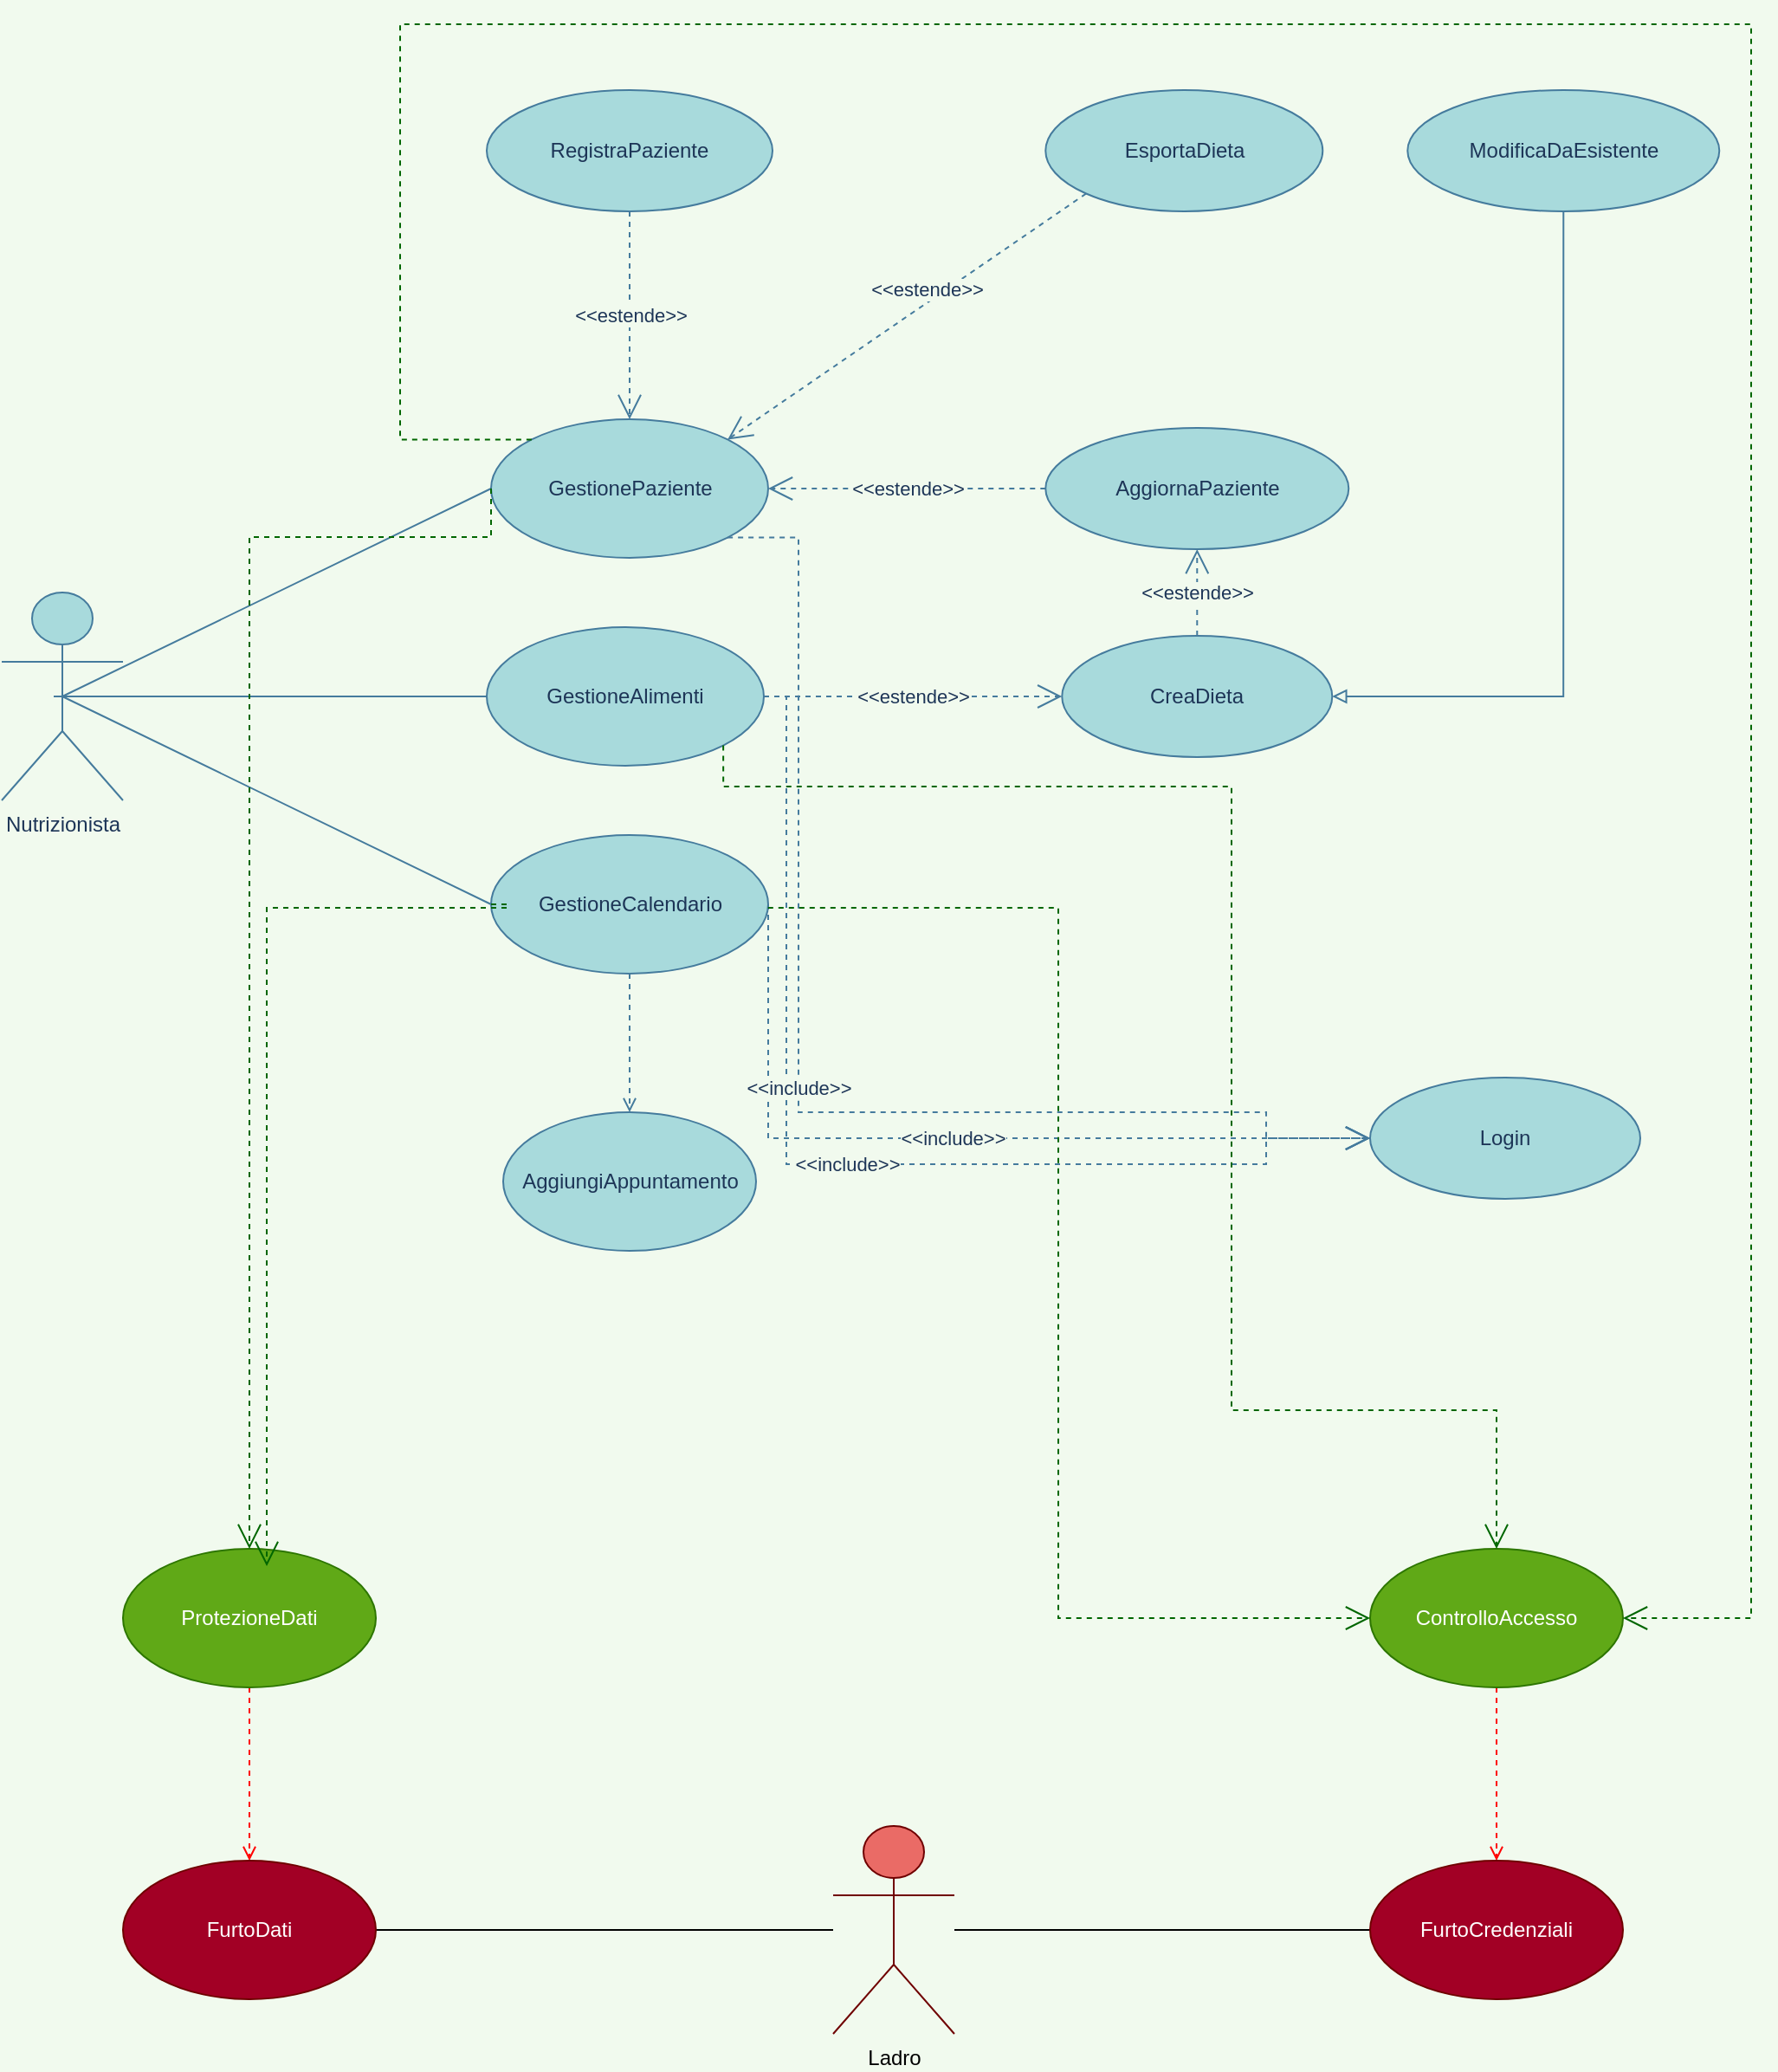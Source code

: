 <mxfile version="17.4.3" type="device"><diagram id="_qOrjvIJloedD4rArHBs" name="Page-1"><mxGraphModel dx="1887" dy="995" grid="1" gridSize="10" guides="1" tooltips="1" connect="1" arrows="1" fold="1" page="1" pageScale="1" pageWidth="1169" pageHeight="827" background="#F1FAEE" math="0" shadow="0"><root><mxCell id="0"/><mxCell id="1" parent="0"/><mxCell id="orX7vJl6tvUpLX1Znt4E-1" value="Nutrizionista" style="shape=umlActor;verticalLabelPosition=bottom;verticalAlign=top;html=1;outlineConnect=0;fillColor=#A8DADC;strokeColor=#457B9D;fontColor=#1D3557;" parent="1" vertex="1"><mxGeometry x="70" y="368" width="70" height="120" as="geometry"/></mxCell><mxCell id="orX7vJl6tvUpLX1Znt4E-3" value="GestioneCalendario&lt;br&gt;" style="ellipse;whiteSpace=wrap;html=1;fillColor=#A8DADC;fontColor=#1D3557;strokeColor=#457B9D;" parent="1" vertex="1"><mxGeometry x="352.5" y="508" width="160" height="80" as="geometry"/></mxCell><mxCell id="orX7vJl6tvUpLX1Znt4E-4" value="CreaDieta" style="ellipse;whiteSpace=wrap;html=1;fillColor=#A8DADC;fontColor=#1D3557;strokeColor=#457B9D;" parent="1" vertex="1"><mxGeometry x="682.14" y="393" width="156" height="70" as="geometry"/></mxCell><mxCell id="orX7vJl6tvUpLX1Znt4E-5" value="RegistraPaziente" style="ellipse;whiteSpace=wrap;html=1;fillColor=#A8DADC;fontColor=#1D3557;strokeColor=#457B9D;" parent="1" vertex="1"><mxGeometry x="350" y="78" width="165" height="70" as="geometry"/></mxCell><mxCell id="orX7vJl6tvUpLX1Znt4E-6" value="EsportaDieta" style="ellipse;whiteSpace=wrap;html=1;fillColor=#A8DADC;fontColor=#1D3557;strokeColor=#457B9D;" parent="1" vertex="1"><mxGeometry x="672.64" y="78" width="160" height="70" as="geometry"/></mxCell><mxCell id="orX7vJl6tvUpLX1Znt4E-9" value="AggiornaPaziente&lt;br&gt;" style="ellipse;whiteSpace=wrap;html=1;fillColor=#A8DADC;fontColor=#1D3557;strokeColor=#457B9D;" parent="1" vertex="1"><mxGeometry x="672.64" y="273" width="175" height="70" as="geometry"/></mxCell><mxCell id="orX7vJl6tvUpLX1Znt4E-10" value="GestioneAlimenti" style="ellipse;whiteSpace=wrap;html=1;fillColor=#A8DADC;fontColor=#1D3557;strokeColor=#457B9D;" parent="1" vertex="1"><mxGeometry x="350" y="388" width="160" height="80" as="geometry"/></mxCell><mxCell id="orX7vJl6tvUpLX1Znt4E-15" value="GestionePaziente&lt;br&gt;" style="ellipse;whiteSpace=wrap;html=1;fillColor=#A8DADC;fontColor=#1D3557;strokeColor=#457B9D;" parent="1" vertex="1"><mxGeometry x="352.5" y="268" width="160" height="80" as="geometry"/></mxCell><mxCell id="N9WoESq8ZXY_kKLxbi27-8" style="edgeStyle=orthogonalEdgeStyle;orthogonalLoop=1;jettySize=auto;html=1;exitX=0.5;exitY=1;exitDx=0;exitDy=0;entryX=1;entryY=0.5;entryDx=0;entryDy=0;endArrow=block;endFill=0;rounded=0;strokeWidth=1;targetPerimeterSpacing=6;labelBackgroundColor=#F1FAEE;strokeColor=#457B9D;fontColor=#1D3557;" parent="1" source="orX7vJl6tvUpLX1Znt4E-16" target="orX7vJl6tvUpLX1Znt4E-4" edge="1"><mxGeometry relative="1" as="geometry"/></mxCell><mxCell id="orX7vJl6tvUpLX1Znt4E-16" value="ModificaDaEsistente" style="ellipse;whiteSpace=wrap;html=1;fillColor=#A8DADC;fontColor=#1D3557;strokeColor=#457B9D;" parent="1" vertex="1"><mxGeometry x="881.64" y="78" width="180" height="70" as="geometry"/></mxCell><mxCell id="orX7vJl6tvUpLX1Znt4E-39" value="AggiungiAppuntamento&lt;br&gt;" style="ellipse;whiteSpace=wrap;html=1;fillColor=#A8DADC;fontColor=#1D3557;strokeColor=#457B9D;" parent="1" vertex="1"><mxGeometry x="359.5" y="668" width="146" height="80" as="geometry"/></mxCell><mxCell id="orX7vJl6tvUpLX1Znt4E-40" value="" style="endArrow=open;html=1;dashed=1; rounded=0;exitX=0.5;exitY=1;exitDx=0;exitDy=0;entryX=0.5;entryY=0;entryDx=0;entryDy=0;labelBackgroundColor=#F1FAEE;strokeColor=#457B9D;fontColor=#1D3557;endFill=0;" parent="1" source="orX7vJl6tvUpLX1Znt4E-3" target="orX7vJl6tvUpLX1Znt4E-39" edge="1"><mxGeometry width="50" height="50" relative="1" as="geometry"><mxPoint x="419.5" y="668" as="sourcePoint"/><mxPoint x="889.5" y="568" as="targetPoint"/></mxGeometry></mxCell><mxCell id="orX7vJl6tvUpLX1Znt4E-49" value="&amp;lt;&amp;lt;estende&amp;gt;&amp;gt;" style="endArrow=open;endSize=12;dashed=1;html=1;rounded=0;fontFamily=Helvetica;exitX=0.5;exitY=1;exitDx=0;exitDy=0;entryX=0.5;entryY=0;entryDx=0;entryDy=0;labelBackgroundColor=#F1FAEE;strokeColor=#457B9D;fontColor=#1D3557;" parent="1" source="orX7vJl6tvUpLX1Znt4E-5" target="orX7vJl6tvUpLX1Znt4E-15" edge="1"><mxGeometry width="160" relative="1" as="geometry"><mxPoint x="609.5" y="288" as="sourcePoint"/><mxPoint x="434.64" y="268" as="targetPoint"/></mxGeometry></mxCell><mxCell id="orX7vJl6tvUpLX1Znt4E-50" value="&amp;lt;&amp;lt;estende&amp;gt;&amp;gt;" style="endArrow=open;endSize=12;dashed=1;html=1;rounded=0;fontFamily=Helvetica;exitX=0;exitY=0.5;exitDx=0;exitDy=0;entryX=1;entryY=0.5;entryDx=0;entryDy=0;labelBackgroundColor=#F1FAEE;strokeColor=#457B9D;fontColor=#1D3557;" parent="1" source="orX7vJl6tvUpLX1Znt4E-9" target="orX7vJl6tvUpLX1Znt4E-15" edge="1"><mxGeometry width="160" relative="1" as="geometry"><mxPoint x="521" y="188" as="sourcePoint"/><mxPoint x="521" y="298" as="targetPoint"/></mxGeometry></mxCell><mxCell id="orX7vJl6tvUpLX1Znt4E-51" value="&amp;lt;&amp;lt;estende&amp;gt;&amp;gt;" style="endArrow=open;endSize=12;dashed=1;html=1;rounded=0;fontFamily=Helvetica;entryX=0.5;entryY=1;entryDx=0;entryDy=0;exitX=0.5;exitY=0;exitDx=0;exitDy=0;labelBackgroundColor=#F1FAEE;strokeColor=#457B9D;fontColor=#1D3557;" parent="1" source="orX7vJl6tvUpLX1Znt4E-4" target="orX7vJl6tvUpLX1Znt4E-9" edge="1"><mxGeometry width="160" relative="1" as="geometry"><mxPoint x="459.5" y="168" as="sourcePoint"/><mxPoint x="459.5" y="278" as="targetPoint"/></mxGeometry></mxCell><mxCell id="N9WoESq8ZXY_kKLxbi27-2" value="&amp;lt;&amp;lt;estende&amp;gt;&amp;gt;" style="endArrow=open;endSize=12;dashed=1;html=1;rounded=0;fontFamily=Helvetica;exitX=0;exitY=1;exitDx=0;exitDy=0;entryX=1;entryY=0;entryDx=0;entryDy=0;labelBackgroundColor=#F1FAEE;strokeColor=#457B9D;fontColor=#1D3557;" parent="1" source="orX7vJl6tvUpLX1Znt4E-6" target="orX7vJl6tvUpLX1Znt4E-15" edge="1"><mxGeometry x="-0.145" y="-7" width="160" relative="1" as="geometry"><mxPoint x="529.5" y="428" as="sourcePoint"/><mxPoint x="921.984" y="317.586" as="targetPoint"/><mxPoint x="1" as="offset"/></mxGeometry></mxCell><mxCell id="N9WoESq8ZXY_kKLxbi27-5" value="&amp;lt;&amp;lt;estende&amp;gt;&amp;gt;" style="endArrow=open;endSize=12;dashed=1;html=1;rounded=0;fontFamily=Helvetica;exitX=1;exitY=0.5;exitDx=0;exitDy=0;entryX=0;entryY=0.5;entryDx=0;entryDy=0;labelBackgroundColor=#F1FAEE;strokeColor=#457B9D;fontColor=#1D3557;" parent="1" source="orX7vJl6tvUpLX1Znt4E-10" target="orX7vJl6tvUpLX1Znt4E-4" edge="1"><mxGeometry width="160" relative="1" as="geometry"><mxPoint x="999.5" y="183" as="sourcePoint"/><mxPoint x="864.5" y="183" as="targetPoint"/></mxGeometry></mxCell><mxCell id="N9WoESq8ZXY_kKLxbi27-11" value="" style="endArrow=none;html=1;rounded=0;entryX=0;entryY=0.5;entryDx=0;entryDy=0;exitX=0.5;exitY=0.5;exitDx=0;exitDy=0;exitPerimeter=0;labelBackgroundColor=#F1FAEE;strokeColor=#457B9D;fontColor=#1D3557;endFill=0;" parent="1" source="orX7vJl6tvUpLX1Znt4E-1" target="orX7vJl6tvUpLX1Znt4E-15" edge="1"><mxGeometry width="50" height="50" relative="1" as="geometry"><mxPoint x="220" y="608" as="sourcePoint"/><mxPoint x="210.0" y="428" as="targetPoint"/></mxGeometry></mxCell><mxCell id="xaVO0P4REZBiCrdYgPka-1" value="" style="endArrow=none;html=1;rounded=0;entryX=0;entryY=0.5;entryDx=0;entryDy=0;labelBackgroundColor=#F1FAEE;strokeColor=#457B9D;fontColor=#1D3557;endFill=0;" parent="1" target="orX7vJl6tvUpLX1Znt4E-10" edge="1"><mxGeometry width="50" height="50" relative="1" as="geometry"><mxPoint x="100" y="428" as="sourcePoint"/><mxPoint x="220.0" y="438" as="targetPoint"/></mxGeometry></mxCell><mxCell id="xaVO0P4REZBiCrdYgPka-2" value="" style="endArrow=none;html=1;rounded=0;entryX=0;entryY=0.5;entryDx=0;entryDy=0;exitX=0.5;exitY=0.5;exitDx=0;exitDy=0;exitPerimeter=0;labelBackgroundColor=#F1FAEE;strokeColor=#457B9D;fontColor=#1D3557;endFill=0;" parent="1" source="orX7vJl6tvUpLX1Znt4E-1" target="orX7vJl6tvUpLX1Znt4E-3" edge="1"><mxGeometry width="50" height="50" relative="1" as="geometry"><mxPoint x="125.0" y="448" as="sourcePoint"/><mxPoint x="230.0" y="448" as="targetPoint"/></mxGeometry></mxCell><mxCell id="xaVO0P4REZBiCrdYgPka-3" value="Login" style="ellipse;whiteSpace=wrap;html=1;fillColor=#A8DADC;fontColor=#1D3557;strokeColor=#457B9D;" parent="1" vertex="1"><mxGeometry x="860.0" y="648" width="156" height="70" as="geometry"/></mxCell><mxCell id="xaVO0P4REZBiCrdYgPka-4" value="&amp;lt;&amp;lt;include&amp;gt;&amp;gt;" style="endArrow=open;endSize=12;dashed=1;html=1;rounded=0;fillColor=#A8DADC;strokeColor=#457B9D;exitX=1;exitY=0.5;exitDx=0;exitDy=0;edgeStyle=orthogonalEdgeStyle;labelBackgroundColor=#F1FAEE;fontColor=#1D3557;" parent="1" source="orX7vJl6tvUpLX1Znt4E-3" target="xaVO0P4REZBiCrdYgPka-3" edge="1"><mxGeometry width="160" relative="1" as="geometry"><mxPoint x="650" y="468" as="sourcePoint"/><mxPoint x="810" y="468" as="targetPoint"/><Array as="points"><mxPoint x="513" y="683"/></Array></mxGeometry></mxCell><mxCell id="xaVO0P4REZBiCrdYgPka-5" value="&amp;lt;&amp;lt;include&amp;gt;&amp;gt;" style="endArrow=open;endSize=12;dashed=1;html=1;rounded=0;fillColor=#A8DADC;strokeColor=#457B9D;exitX=1;exitY=0.5;exitDx=0;exitDy=0;edgeStyle=orthogonalEdgeStyle;entryX=0;entryY=0.5;entryDx=0;entryDy=0;labelBackgroundColor=#F1FAEE;fontColor=#1D3557;" parent="1" source="orX7vJl6tvUpLX1Znt4E-10" target="xaVO0P4REZBiCrdYgPka-3" edge="1"><mxGeometry width="160" relative="1" as="geometry"><mxPoint x="522.5" y="558" as="sourcePoint"/><mxPoint x="770.14" y="658" as="targetPoint"/><Array as="points"><mxPoint x="523" y="428"/><mxPoint x="523" y="698"/><mxPoint x="800" y="698"/></Array></mxGeometry></mxCell><mxCell id="xaVO0P4REZBiCrdYgPka-6" value="&amp;lt;&amp;lt;include&amp;gt;&amp;gt;" style="endArrow=open;endSize=12;dashed=1;html=1;rounded=0;fillColor=#A8DADC;strokeColor=#457B9D;exitX=1;exitY=1;exitDx=0;exitDy=0;edgeStyle=orthogonalEdgeStyle;entryX=0;entryY=0.5;entryDx=0;entryDy=0;labelBackgroundColor=#F1FAEE;fontColor=#1D3557;" parent="1" source="orX7vJl6tvUpLX1Znt4E-15" target="xaVO0P4REZBiCrdYgPka-3" edge="1"><mxGeometry width="160" relative="1" as="geometry"><mxPoint x="558.0" y="468" as="sourcePoint"/><mxPoint x="730.14" y="723" as="targetPoint"/><Array as="points"><mxPoint x="530" y="336"/><mxPoint x="530" y="668"/><mxPoint x="800" y="668"/><mxPoint x="800" y="683"/></Array></mxGeometry></mxCell><mxCell id="xaVO0P4REZBiCrdYgPka-23" value="" style="edgeStyle=orthogonalEdgeStyle;rounded=0;sketch=0;orthogonalLoop=1;jettySize=auto;html=1;fontColor=#000000;strokeColor=#000000;fillColor=#A8DADC;endArrow=none;endFill=0;" parent="1" source="xaVO0P4REZBiCrdYgPka-9" target="xaVO0P4REZBiCrdYgPka-20" edge="1"><mxGeometry relative="1" as="geometry"/></mxCell><mxCell id="xaVO0P4REZBiCrdYgPka-24" style="edgeStyle=orthogonalEdgeStyle;rounded=0;sketch=0;orthogonalLoop=1;jettySize=auto;html=1;entryX=1;entryY=0.5;entryDx=0;entryDy=0;fontColor=#000000;strokeColor=#000000;fillColor=#A8DADC;endArrow=none;endFill=0;" parent="1" source="xaVO0P4REZBiCrdYgPka-9" target="xaVO0P4REZBiCrdYgPka-19" edge="1"><mxGeometry relative="1" as="geometry"/></mxCell><mxCell id="xaVO0P4REZBiCrdYgPka-9" value="Ladro" style="shape=umlActor;verticalLabelPosition=bottom;verticalAlign=top;html=1;outlineConnect=0;fillColor=#EA6B66;strokeColor=#6F0000;fontColor=#000000;gradientColor=none;" parent="1" vertex="1"><mxGeometry x="550" y="1080" width="70" height="120" as="geometry"/></mxCell><mxCell id="xaVO0P4REZBiCrdYgPka-27" style="edgeStyle=orthogonalEdgeStyle;rounded=0;sketch=0;orthogonalLoop=1;jettySize=auto;html=1;fontColor=#000000;strokeColor=#FF0000;fillColor=#a20025;dashed=1;endArrow=open;endFill=0;" parent="1" source="xaVO0P4REZBiCrdYgPka-12" target="xaVO0P4REZBiCrdYgPka-19" edge="1"><mxGeometry relative="1" as="geometry"/></mxCell><mxCell id="xaVO0P4REZBiCrdYgPka-12" value="ProtezioneDati" style="ellipse;whiteSpace=wrap;html=1;fillColor=#60a917;fontColor=#ffffff;strokeColor=#2D7600;" parent="1" vertex="1"><mxGeometry x="140" y="920" width="146" height="80" as="geometry"/></mxCell><mxCell id="xaVO0P4REZBiCrdYgPka-29" style="edgeStyle=orthogonalEdgeStyle;rounded=0;sketch=0;orthogonalLoop=1;jettySize=auto;html=1;entryX=0.5;entryY=0;entryDx=0;entryDy=0;fontColor=#000000;strokeColor=#FF0000;fillColor=#a20025;dashed=1;exitX=0.5;exitY=1;exitDx=0;exitDy=0;endArrow=open;endFill=0;" parent="1" source="xaVO0P4REZBiCrdYgPka-13" target="xaVO0P4REZBiCrdYgPka-20" edge="1"><mxGeometry relative="1" as="geometry"><Array as="points"><mxPoint x="933" y="1090"/><mxPoint x="933" y="1090"/></Array></mxGeometry></mxCell><mxCell id="xaVO0P4REZBiCrdYgPka-13" value="ControlloAccesso" style="ellipse;whiteSpace=wrap;html=1;fillColor=#60a917;fontColor=#ffffff;strokeColor=#2D7600;" parent="1" vertex="1"><mxGeometry x="860" y="920" width="146" height="80" as="geometry"/></mxCell><mxCell id="xaVO0P4REZBiCrdYgPka-15" value="" style="endArrow=open;endSize=12;dashed=1;html=1;rounded=0;sketch=0;fontColor=#000000;strokeColor=#006600;fillColor=#A8DADC;exitX=0;exitY=0.5;exitDx=0;exitDy=0;edgeStyle=orthogonalEdgeStyle;entryX=0.5;entryY=0;entryDx=0;entryDy=0;" parent="1" source="orX7vJl6tvUpLX1Znt4E-15" target="xaVO0P4REZBiCrdYgPka-12" edge="1"><mxGeometry width="160" relative="1" as="geometry"><mxPoint x="620" y="760" as="sourcePoint"/><mxPoint x="260" y="580" as="targetPoint"/><Array as="points"><mxPoint x="352" y="336"/><mxPoint x="213" y="336"/></Array></mxGeometry></mxCell><mxCell id="xaVO0P4REZBiCrdYgPka-17" value="" style="endArrow=open;endSize=12;dashed=1;html=1;rounded=0;sketch=0;fontColor=#000000;strokeColor=#006600;fillColor=#A8DADC;exitX=0;exitY=0.5;exitDx=0;exitDy=0;edgeStyle=orthogonalEdgeStyle;entryX=0.5;entryY=0;entryDx=0;entryDy=0;" parent="1" source="orX7vJl6tvUpLX1Znt4E-3" edge="1"><mxGeometry width="160" relative="1" as="geometry"><mxPoint x="362.5" y="318" as="sourcePoint"/><mxPoint x="223.0" y="930.0" as="targetPoint"/><Array as="points"><mxPoint x="362" y="548"/><mxPoint x="362" y="550"/><mxPoint x="223" y="550"/></Array></mxGeometry></mxCell><mxCell id="xaVO0P4REZBiCrdYgPka-19" value="FurtoDati" style="ellipse;whiteSpace=wrap;html=1;fillColor=#a20025;fontColor=#ffffff;strokeColor=#6F0000;" parent="1" vertex="1"><mxGeometry x="140" y="1100" width="146" height="80" as="geometry"/></mxCell><mxCell id="xaVO0P4REZBiCrdYgPka-20" value="FurtoCredenziali" style="ellipse;whiteSpace=wrap;html=1;fillColor=#a20025;fontColor=#ffffff;strokeColor=#6F0000;" parent="1" vertex="1"><mxGeometry x="860" y="1100" width="146" height="80" as="geometry"/></mxCell><mxCell id="k7KRtTby60SeztBapIgs-2" value="" style="endArrow=open;endSize=12;dashed=1;html=1;rounded=0;sketch=0;fontColor=#000000;strokeColor=#006600;fillColor=#A8DADC;edgeStyle=orthogonalEdgeStyle;entryX=0.5;entryY=0;entryDx=0;entryDy=0;exitX=1;exitY=1;exitDx=0;exitDy=0;" edge="1" parent="1" source="orX7vJl6tvUpLX1Znt4E-10" target="xaVO0P4REZBiCrdYgPka-13"><mxGeometry width="160" relative="1" as="geometry"><mxPoint x="780" y="517" as="sourcePoint"/><mxPoint x="780.0" y="899.0" as="targetPoint"/><Array as="points"><mxPoint x="487" y="480"/><mxPoint x="780" y="480"/><mxPoint x="780" y="840"/><mxPoint x="933" y="840"/></Array></mxGeometry></mxCell><mxCell id="k7KRtTby60SeztBapIgs-3" value="" style="endArrow=open;endSize=12;dashed=1;html=1;rounded=0;sketch=0;fontColor=#000000;strokeColor=#006600;fillColor=#A8DADC;edgeStyle=orthogonalEdgeStyle;" edge="1" parent="1" source="orX7vJl6tvUpLX1Znt4E-3" target="xaVO0P4REZBiCrdYgPka-13"><mxGeometry width="160" relative="1" as="geometry"><mxPoint x="770" y="510" as="sourcePoint"/><mxPoint x="640.0" y="932.0" as="targetPoint"/><Array as="points"><mxPoint x="680" y="550"/><mxPoint x="680" y="960"/></Array></mxGeometry></mxCell><mxCell id="k7KRtTby60SeztBapIgs-4" value="" style="endArrow=open;endSize=12;dashed=1;html=1;rounded=0;sketch=0;fontColor=#000000;strokeColor=#006600;fillColor=#A8DADC;edgeStyle=orthogonalEdgeStyle;entryX=1;entryY=0.5;entryDx=0;entryDy=0;exitX=0;exitY=0;exitDx=0;exitDy=0;" edge="1" parent="1" source="orX7vJl6tvUpLX1Znt4E-15" target="xaVO0P4REZBiCrdYgPka-13"><mxGeometry width="160" relative="1" as="geometry"><mxPoint x="496.569" y="466.284" as="sourcePoint"/><mxPoint x="943" y="930.0" as="targetPoint"/><Array as="points"><mxPoint x="300" y="280"/><mxPoint x="300" y="40"/><mxPoint x="1080" y="40"/><mxPoint x="1080" y="960"/></Array></mxGeometry></mxCell></root></mxGraphModel></diagram></mxfile>